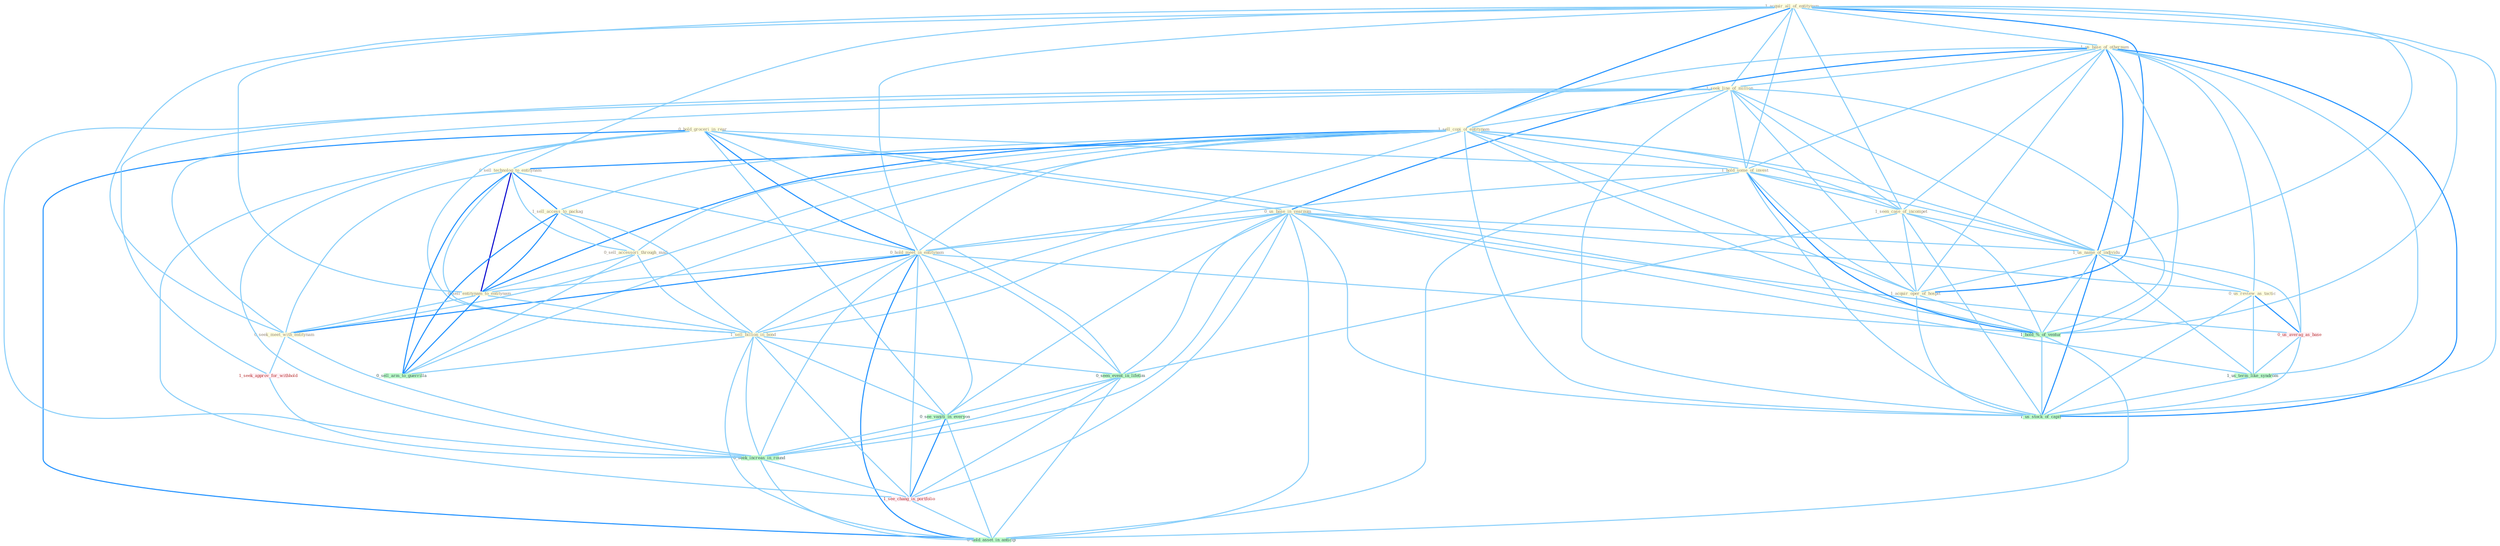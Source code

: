 Graph G{ 
    node
    [shape=polygon,style=filled,width=.5,height=.06,color="#BDFCC9",fixedsize=true,fontsize=4,
    fontcolor="#2f4f4f"];
    {node
    [color="#ffffe0", fontcolor="#8b7d6b"] "1_acquir_all_of_entitynam " "1_us_base_of_othernum " "0_hold_groceri_in_rear " "1_seek_line_of_million " "0_us_base_in_yearnum " "1_sell_copi_of_entitynam " "0_sell_technolog_to_entitynam " "1_hold_some_of_invest " "1_sell_access_to_packag " "0_hold_meet_in_entitynam " "1_seen_case_of_incompet " "0_sell_accessori_through_mail " "1_us_name_of_individu " "0_us_review_as_tactic " "0_sell_entitynam_to_entitynam " "1_sell_billion_in_bond " "0_seek_meet_with_entitynam " "1_acquir_oper_of_hospit "}
{node [color="#fff0f5", fontcolor="#b22222"] "0_us_averag_as_base " "1_seek_approv_for_withhold " "1_see_chang_in_portfolio "}
edge [color="#B0E2FF"];

	"1_acquir_all_of_entitynam " -- "1_us_base_of_othernum " [w="1", color="#87cefa" ];
	"1_acquir_all_of_entitynam " -- "1_seek_line_of_million " [w="1", color="#87cefa" ];
	"1_acquir_all_of_entitynam " -- "1_sell_copi_of_entitynam " [w="2", color="#1e90ff" , len=0.8];
	"1_acquir_all_of_entitynam " -- "0_sell_technolog_to_entitynam " [w="1", color="#87cefa" ];
	"1_acquir_all_of_entitynam " -- "1_hold_some_of_invest " [w="1", color="#87cefa" ];
	"1_acquir_all_of_entitynam " -- "0_hold_meet_in_entitynam " [w="1", color="#87cefa" ];
	"1_acquir_all_of_entitynam " -- "1_seen_case_of_incompet " [w="1", color="#87cefa" ];
	"1_acquir_all_of_entitynam " -- "1_us_name_of_individu " [w="1", color="#87cefa" ];
	"1_acquir_all_of_entitynam " -- "0_sell_entitynam_to_entitynam " [w="1", color="#87cefa" ];
	"1_acquir_all_of_entitynam " -- "0_seek_meet_with_entitynam " [w="1", color="#87cefa" ];
	"1_acquir_all_of_entitynam " -- "1_acquir_oper_of_hospit " [w="2", color="#1e90ff" , len=0.8];
	"1_acquir_all_of_entitynam " -- "1_hold_%_of_ventur " [w="1", color="#87cefa" ];
	"1_acquir_all_of_entitynam " -- "1_us_stock_of_capit " [w="1", color="#87cefa" ];
	"1_us_base_of_othernum " -- "1_seek_line_of_million " [w="1", color="#87cefa" ];
	"1_us_base_of_othernum " -- "0_us_base_in_yearnum " [w="2", color="#1e90ff" , len=0.8];
	"1_us_base_of_othernum " -- "1_sell_copi_of_entitynam " [w="1", color="#87cefa" ];
	"1_us_base_of_othernum " -- "1_hold_some_of_invest " [w="1", color="#87cefa" ];
	"1_us_base_of_othernum " -- "1_seen_case_of_incompet " [w="1", color="#87cefa" ];
	"1_us_base_of_othernum " -- "1_us_name_of_individu " [w="2", color="#1e90ff" , len=0.8];
	"1_us_base_of_othernum " -- "0_us_review_as_tactic " [w="1", color="#87cefa" ];
	"1_us_base_of_othernum " -- "1_acquir_oper_of_hospit " [w="1", color="#87cefa" ];
	"1_us_base_of_othernum " -- "0_us_averag_as_base " [w="1", color="#87cefa" ];
	"1_us_base_of_othernum " -- "1_us_term_like_syndrom " [w="1", color="#87cefa" ];
	"1_us_base_of_othernum " -- "1_hold_%_of_ventur " [w="1", color="#87cefa" ];
	"1_us_base_of_othernum " -- "1_us_stock_of_capit " [w="2", color="#1e90ff" , len=0.8];
	"0_hold_groceri_in_rear " -- "0_us_base_in_yearnum " [w="1", color="#87cefa" ];
	"0_hold_groceri_in_rear " -- "1_hold_some_of_invest " [w="1", color="#87cefa" ];
	"0_hold_groceri_in_rear " -- "0_hold_meet_in_entitynam " [w="2", color="#1e90ff" , len=0.8];
	"0_hold_groceri_in_rear " -- "1_sell_billion_in_bond " [w="1", color="#87cefa" ];
	"0_hold_groceri_in_rear " -- "0_seen_event_in_lifetim " [w="1", color="#87cefa" ];
	"0_hold_groceri_in_rear " -- "1_hold_%_of_ventur " [w="1", color="#87cefa" ];
	"0_hold_groceri_in_rear " -- "0_see_vaniti_in_everyon " [w="1", color="#87cefa" ];
	"0_hold_groceri_in_rear " -- "0_seek_increas_in_round " [w="1", color="#87cefa" ];
	"0_hold_groceri_in_rear " -- "1_see_chang_in_portfolio " [w="1", color="#87cefa" ];
	"0_hold_groceri_in_rear " -- "0_hold_asset_in_anticip " [w="2", color="#1e90ff" , len=0.8];
	"1_seek_line_of_million " -- "1_sell_copi_of_entitynam " [w="1", color="#87cefa" ];
	"1_seek_line_of_million " -- "1_hold_some_of_invest " [w="1", color="#87cefa" ];
	"1_seek_line_of_million " -- "1_seen_case_of_incompet " [w="1", color="#87cefa" ];
	"1_seek_line_of_million " -- "1_us_name_of_individu " [w="1", color="#87cefa" ];
	"1_seek_line_of_million " -- "0_seek_meet_with_entitynam " [w="1", color="#87cefa" ];
	"1_seek_line_of_million " -- "1_acquir_oper_of_hospit " [w="1", color="#87cefa" ];
	"1_seek_line_of_million " -- "1_seek_approv_for_withhold " [w="1", color="#87cefa" ];
	"1_seek_line_of_million " -- "1_hold_%_of_ventur " [w="1", color="#87cefa" ];
	"1_seek_line_of_million " -- "0_seek_increas_in_round " [w="1", color="#87cefa" ];
	"1_seek_line_of_million " -- "1_us_stock_of_capit " [w="1", color="#87cefa" ];
	"0_us_base_in_yearnum " -- "0_hold_meet_in_entitynam " [w="1", color="#87cefa" ];
	"0_us_base_in_yearnum " -- "1_us_name_of_individu " [w="1", color="#87cefa" ];
	"0_us_base_in_yearnum " -- "0_us_review_as_tactic " [w="1", color="#87cefa" ];
	"0_us_base_in_yearnum " -- "1_sell_billion_in_bond " [w="1", color="#87cefa" ];
	"0_us_base_in_yearnum " -- "0_seen_event_in_lifetim " [w="1", color="#87cefa" ];
	"0_us_base_in_yearnum " -- "0_us_averag_as_base " [w="1", color="#87cefa" ];
	"0_us_base_in_yearnum " -- "1_us_term_like_syndrom " [w="1", color="#87cefa" ];
	"0_us_base_in_yearnum " -- "0_see_vaniti_in_everyon " [w="1", color="#87cefa" ];
	"0_us_base_in_yearnum " -- "0_seek_increas_in_round " [w="1", color="#87cefa" ];
	"0_us_base_in_yearnum " -- "1_us_stock_of_capit " [w="1", color="#87cefa" ];
	"0_us_base_in_yearnum " -- "1_see_chang_in_portfolio " [w="1", color="#87cefa" ];
	"0_us_base_in_yearnum " -- "0_hold_asset_in_anticip " [w="1", color="#87cefa" ];
	"1_sell_copi_of_entitynam " -- "0_sell_technolog_to_entitynam " [w="2", color="#1e90ff" , len=0.8];
	"1_sell_copi_of_entitynam " -- "1_hold_some_of_invest " [w="1", color="#87cefa" ];
	"1_sell_copi_of_entitynam " -- "1_sell_access_to_packag " [w="1", color="#87cefa" ];
	"1_sell_copi_of_entitynam " -- "0_hold_meet_in_entitynam " [w="1", color="#87cefa" ];
	"1_sell_copi_of_entitynam " -- "1_seen_case_of_incompet " [w="1", color="#87cefa" ];
	"1_sell_copi_of_entitynam " -- "0_sell_accessori_through_mail " [w="1", color="#87cefa" ];
	"1_sell_copi_of_entitynam " -- "1_us_name_of_individu " [w="1", color="#87cefa" ];
	"1_sell_copi_of_entitynam " -- "0_sell_entitynam_to_entitynam " [w="2", color="#1e90ff" , len=0.8];
	"1_sell_copi_of_entitynam " -- "1_sell_billion_in_bond " [w="1", color="#87cefa" ];
	"1_sell_copi_of_entitynam " -- "0_seek_meet_with_entitynam " [w="1", color="#87cefa" ];
	"1_sell_copi_of_entitynam " -- "1_acquir_oper_of_hospit " [w="1", color="#87cefa" ];
	"1_sell_copi_of_entitynam " -- "1_hold_%_of_ventur " [w="1", color="#87cefa" ];
	"1_sell_copi_of_entitynam " -- "0_sell_arm_to_guerrilla " [w="1", color="#87cefa" ];
	"1_sell_copi_of_entitynam " -- "1_us_stock_of_capit " [w="1", color="#87cefa" ];
	"0_sell_technolog_to_entitynam " -- "1_sell_access_to_packag " [w="2", color="#1e90ff" , len=0.8];
	"0_sell_technolog_to_entitynam " -- "0_hold_meet_in_entitynam " [w="1", color="#87cefa" ];
	"0_sell_technolog_to_entitynam " -- "0_sell_accessori_through_mail " [w="1", color="#87cefa" ];
	"0_sell_technolog_to_entitynam " -- "0_sell_entitynam_to_entitynam " [w="3", color="#0000cd" , len=0.6];
	"0_sell_technolog_to_entitynam " -- "1_sell_billion_in_bond " [w="1", color="#87cefa" ];
	"0_sell_technolog_to_entitynam " -- "0_seek_meet_with_entitynam " [w="1", color="#87cefa" ];
	"0_sell_technolog_to_entitynam " -- "0_sell_arm_to_guerrilla " [w="2", color="#1e90ff" , len=0.8];
	"1_hold_some_of_invest " -- "0_hold_meet_in_entitynam " [w="1", color="#87cefa" ];
	"1_hold_some_of_invest " -- "1_seen_case_of_incompet " [w="1", color="#87cefa" ];
	"1_hold_some_of_invest " -- "1_us_name_of_individu " [w="1", color="#87cefa" ];
	"1_hold_some_of_invest " -- "1_acquir_oper_of_hospit " [w="1", color="#87cefa" ];
	"1_hold_some_of_invest " -- "1_hold_%_of_ventur " [w="2", color="#1e90ff" , len=0.8];
	"1_hold_some_of_invest " -- "1_us_stock_of_capit " [w="1", color="#87cefa" ];
	"1_hold_some_of_invest " -- "0_hold_asset_in_anticip " [w="1", color="#87cefa" ];
	"1_sell_access_to_packag " -- "0_sell_accessori_through_mail " [w="1", color="#87cefa" ];
	"1_sell_access_to_packag " -- "0_sell_entitynam_to_entitynam " [w="2", color="#1e90ff" , len=0.8];
	"1_sell_access_to_packag " -- "1_sell_billion_in_bond " [w="1", color="#87cefa" ];
	"1_sell_access_to_packag " -- "0_sell_arm_to_guerrilla " [w="2", color="#1e90ff" , len=0.8];
	"0_hold_meet_in_entitynam " -- "0_sell_entitynam_to_entitynam " [w="1", color="#87cefa" ];
	"0_hold_meet_in_entitynam " -- "1_sell_billion_in_bond " [w="1", color="#87cefa" ];
	"0_hold_meet_in_entitynam " -- "0_seek_meet_with_entitynam " [w="2", color="#1e90ff" , len=0.8];
	"0_hold_meet_in_entitynam " -- "0_seen_event_in_lifetim " [w="1", color="#87cefa" ];
	"0_hold_meet_in_entitynam " -- "1_hold_%_of_ventur " [w="1", color="#87cefa" ];
	"0_hold_meet_in_entitynam " -- "0_see_vaniti_in_everyon " [w="1", color="#87cefa" ];
	"0_hold_meet_in_entitynam " -- "0_seek_increas_in_round " [w="1", color="#87cefa" ];
	"0_hold_meet_in_entitynam " -- "1_see_chang_in_portfolio " [w="1", color="#87cefa" ];
	"0_hold_meet_in_entitynam " -- "0_hold_asset_in_anticip " [w="2", color="#1e90ff" , len=0.8];
	"1_seen_case_of_incompet " -- "1_us_name_of_individu " [w="1", color="#87cefa" ];
	"1_seen_case_of_incompet " -- "1_acquir_oper_of_hospit " [w="1", color="#87cefa" ];
	"1_seen_case_of_incompet " -- "0_seen_event_in_lifetim " [w="1", color="#87cefa" ];
	"1_seen_case_of_incompet " -- "1_hold_%_of_ventur " [w="1", color="#87cefa" ];
	"1_seen_case_of_incompet " -- "1_us_stock_of_capit " [w="1", color="#87cefa" ];
	"0_sell_accessori_through_mail " -- "0_sell_entitynam_to_entitynam " [w="1", color="#87cefa" ];
	"0_sell_accessori_through_mail " -- "1_sell_billion_in_bond " [w="1", color="#87cefa" ];
	"0_sell_accessori_through_mail " -- "0_sell_arm_to_guerrilla " [w="1", color="#87cefa" ];
	"1_us_name_of_individu " -- "0_us_review_as_tactic " [w="1", color="#87cefa" ];
	"1_us_name_of_individu " -- "1_acquir_oper_of_hospit " [w="1", color="#87cefa" ];
	"1_us_name_of_individu " -- "0_us_averag_as_base " [w="1", color="#87cefa" ];
	"1_us_name_of_individu " -- "1_us_term_like_syndrom " [w="1", color="#87cefa" ];
	"1_us_name_of_individu " -- "1_hold_%_of_ventur " [w="1", color="#87cefa" ];
	"1_us_name_of_individu " -- "1_us_stock_of_capit " [w="2", color="#1e90ff" , len=0.8];
	"0_us_review_as_tactic " -- "0_us_averag_as_base " [w="2", color="#1e90ff" , len=0.8];
	"0_us_review_as_tactic " -- "1_us_term_like_syndrom " [w="1", color="#87cefa" ];
	"0_us_review_as_tactic " -- "1_us_stock_of_capit " [w="1", color="#87cefa" ];
	"0_sell_entitynam_to_entitynam " -- "1_sell_billion_in_bond " [w="1", color="#87cefa" ];
	"0_sell_entitynam_to_entitynam " -- "0_seek_meet_with_entitynam " [w="1", color="#87cefa" ];
	"0_sell_entitynam_to_entitynam " -- "0_sell_arm_to_guerrilla " [w="2", color="#1e90ff" , len=0.8];
	"1_sell_billion_in_bond " -- "0_seen_event_in_lifetim " [w="1", color="#87cefa" ];
	"1_sell_billion_in_bond " -- "0_see_vaniti_in_everyon " [w="1", color="#87cefa" ];
	"1_sell_billion_in_bond " -- "0_sell_arm_to_guerrilla " [w="1", color="#87cefa" ];
	"1_sell_billion_in_bond " -- "0_seek_increas_in_round " [w="1", color="#87cefa" ];
	"1_sell_billion_in_bond " -- "1_see_chang_in_portfolio " [w="1", color="#87cefa" ];
	"1_sell_billion_in_bond " -- "0_hold_asset_in_anticip " [w="1", color="#87cefa" ];
	"0_seek_meet_with_entitynam " -- "1_seek_approv_for_withhold " [w="1", color="#87cefa" ];
	"0_seek_meet_with_entitynam " -- "0_seek_increas_in_round " [w="1", color="#87cefa" ];
	"1_acquir_oper_of_hospit " -- "1_hold_%_of_ventur " [w="1", color="#87cefa" ];
	"1_acquir_oper_of_hospit " -- "1_us_stock_of_capit " [w="1", color="#87cefa" ];
	"0_seen_event_in_lifetim " -- "0_see_vaniti_in_everyon " [w="1", color="#87cefa" ];
	"0_seen_event_in_lifetim " -- "0_seek_increas_in_round " [w="1", color="#87cefa" ];
	"0_seen_event_in_lifetim " -- "1_see_chang_in_portfolio " [w="1", color="#87cefa" ];
	"0_seen_event_in_lifetim " -- "0_hold_asset_in_anticip " [w="1", color="#87cefa" ];
	"0_us_averag_as_base " -- "1_us_term_like_syndrom " [w="1", color="#87cefa" ];
	"0_us_averag_as_base " -- "1_us_stock_of_capit " [w="1", color="#87cefa" ];
	"1_us_term_like_syndrom " -- "1_us_stock_of_capit " [w="1", color="#87cefa" ];
	"1_seek_approv_for_withhold " -- "0_seek_increas_in_round " [w="1", color="#87cefa" ];
	"1_hold_%_of_ventur " -- "1_us_stock_of_capit " [w="1", color="#87cefa" ];
	"1_hold_%_of_ventur " -- "0_hold_asset_in_anticip " [w="1", color="#87cefa" ];
	"0_see_vaniti_in_everyon " -- "0_seek_increas_in_round " [w="1", color="#87cefa" ];
	"0_see_vaniti_in_everyon " -- "1_see_chang_in_portfolio " [w="2", color="#1e90ff" , len=0.8];
	"0_see_vaniti_in_everyon " -- "0_hold_asset_in_anticip " [w="1", color="#87cefa" ];
	"0_seek_increas_in_round " -- "1_see_chang_in_portfolio " [w="1", color="#87cefa" ];
	"0_seek_increas_in_round " -- "0_hold_asset_in_anticip " [w="1", color="#87cefa" ];
	"1_see_chang_in_portfolio " -- "0_hold_asset_in_anticip " [w="1", color="#87cefa" ];
}